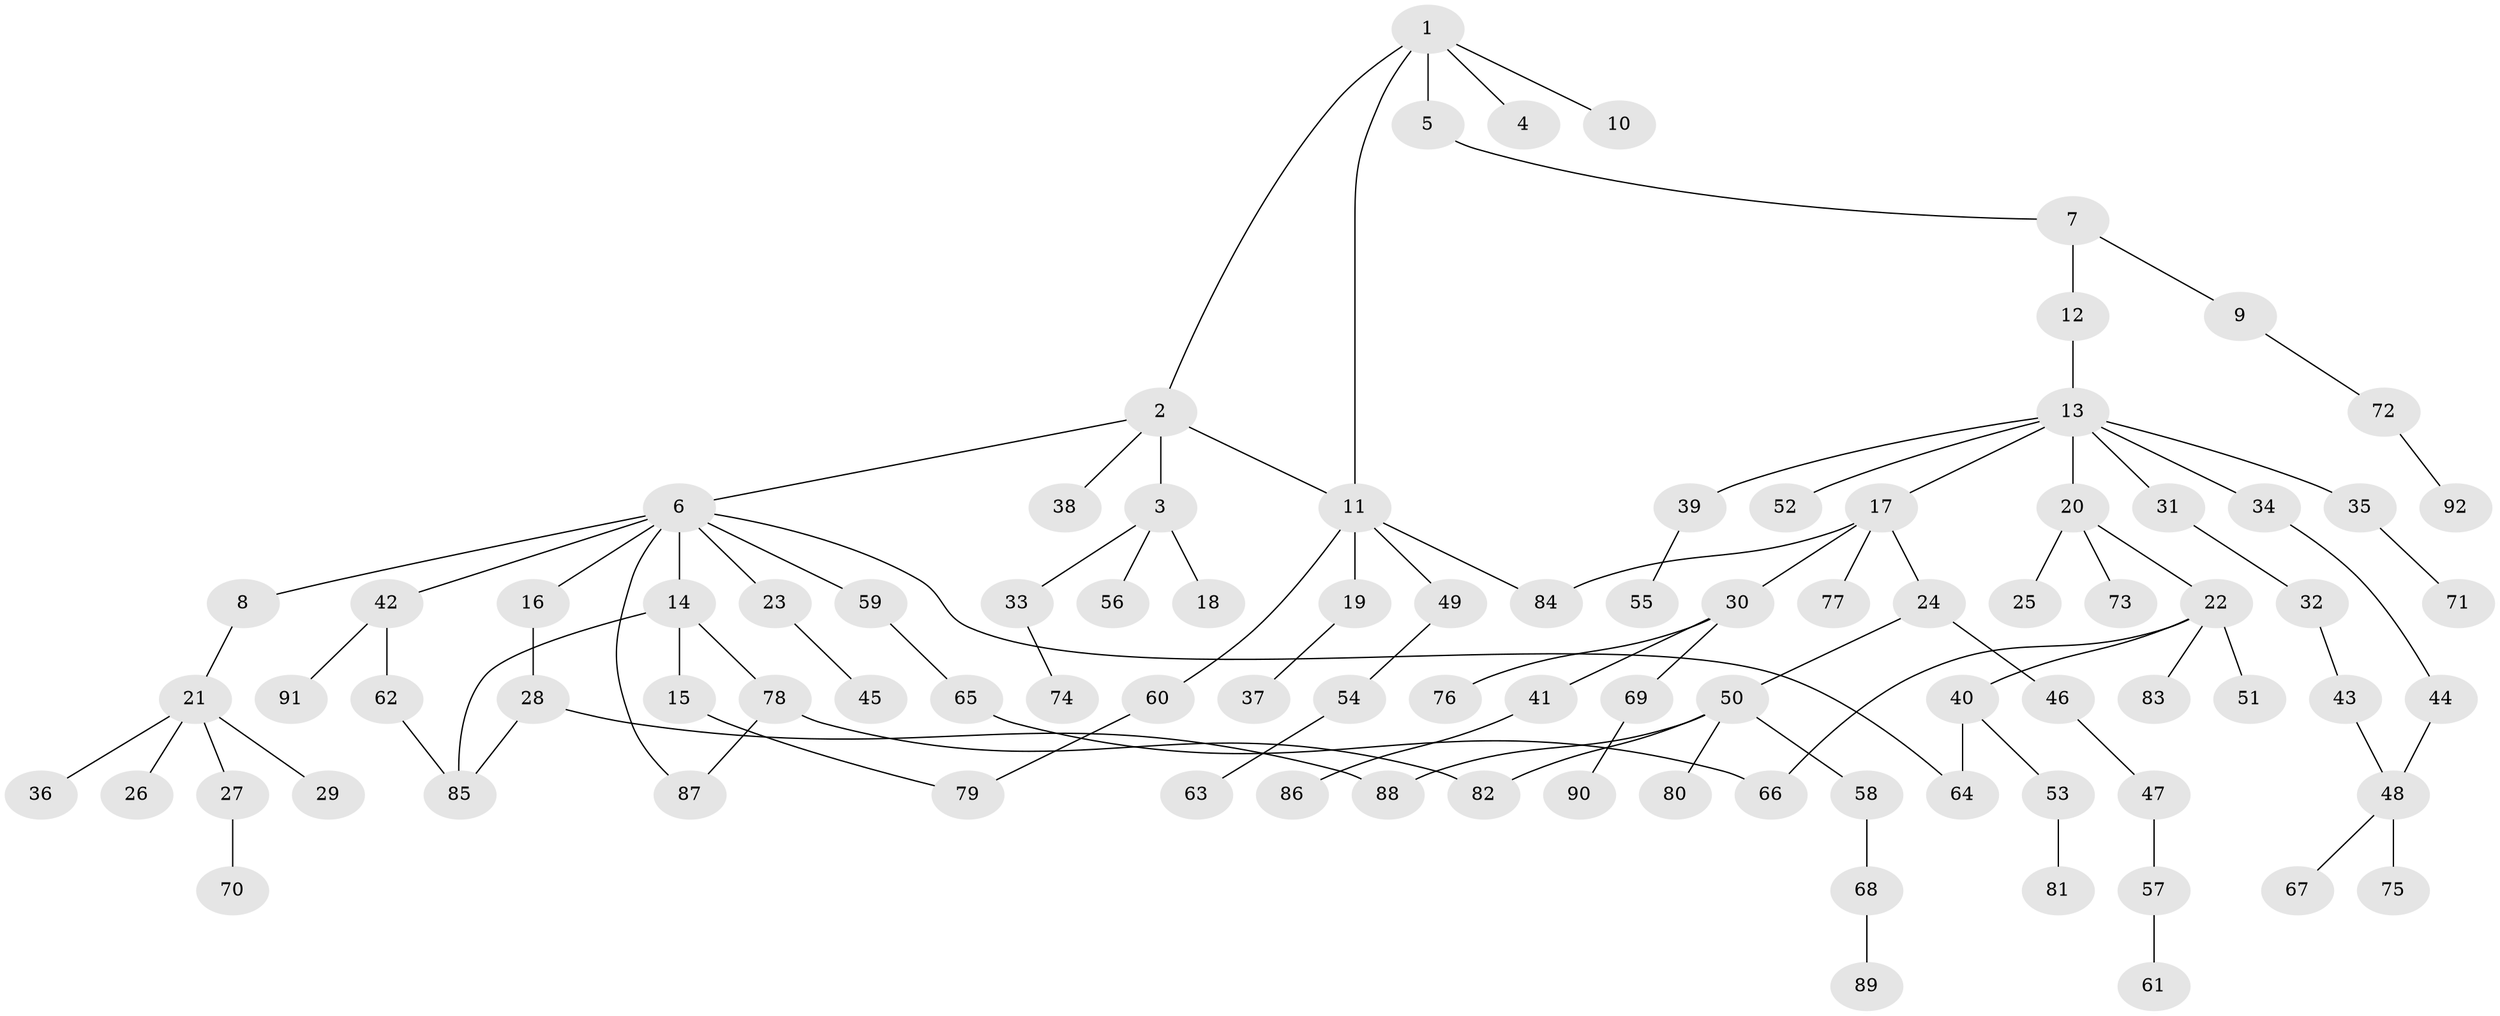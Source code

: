 // original degree distribution, {5: 0.023255813953488372, 4: 0.06976744186046512, 2: 0.40310077519379844, 3: 0.08527131782945736, 9: 0.015503875968992248, 6: 0.031007751937984496, 1: 0.37209302325581395}
// Generated by graph-tools (version 1.1) at 2025/49/03/04/25 22:49:16]
// undirected, 92 vertices, 102 edges
graph export_dot {
  node [color=gray90,style=filled];
  1;
  2;
  3;
  4;
  5;
  6;
  7;
  8;
  9;
  10;
  11;
  12;
  13;
  14;
  15;
  16;
  17;
  18;
  19;
  20;
  21;
  22;
  23;
  24;
  25;
  26;
  27;
  28;
  29;
  30;
  31;
  32;
  33;
  34;
  35;
  36;
  37;
  38;
  39;
  40;
  41;
  42;
  43;
  44;
  45;
  46;
  47;
  48;
  49;
  50;
  51;
  52;
  53;
  54;
  55;
  56;
  57;
  58;
  59;
  60;
  61;
  62;
  63;
  64;
  65;
  66;
  67;
  68;
  69;
  70;
  71;
  72;
  73;
  74;
  75;
  76;
  77;
  78;
  79;
  80;
  81;
  82;
  83;
  84;
  85;
  86;
  87;
  88;
  89;
  90;
  91;
  92;
  1 -- 2 [weight=1.0];
  1 -- 4 [weight=1.0];
  1 -- 5 [weight=1.0];
  1 -- 10 [weight=1.0];
  1 -- 11 [weight=1.0];
  2 -- 3 [weight=1.0];
  2 -- 6 [weight=1.0];
  2 -- 11 [weight=1.0];
  2 -- 38 [weight=1.0];
  3 -- 18 [weight=1.0];
  3 -- 33 [weight=1.0];
  3 -- 56 [weight=1.0];
  5 -- 7 [weight=1.0];
  6 -- 8 [weight=1.0];
  6 -- 14 [weight=1.0];
  6 -- 16 [weight=1.0];
  6 -- 23 [weight=1.0];
  6 -- 42 [weight=1.0];
  6 -- 59 [weight=1.0];
  6 -- 64 [weight=1.0];
  6 -- 87 [weight=1.0];
  7 -- 9 [weight=1.0];
  7 -- 12 [weight=1.0];
  8 -- 21 [weight=1.0];
  9 -- 72 [weight=1.0];
  11 -- 19 [weight=1.0];
  11 -- 49 [weight=1.0];
  11 -- 60 [weight=1.0];
  11 -- 84 [weight=1.0];
  12 -- 13 [weight=1.0];
  13 -- 17 [weight=1.0];
  13 -- 20 [weight=1.0];
  13 -- 31 [weight=1.0];
  13 -- 34 [weight=1.0];
  13 -- 35 [weight=1.0];
  13 -- 39 [weight=1.0];
  13 -- 52 [weight=1.0];
  14 -- 15 [weight=1.0];
  14 -- 78 [weight=1.0];
  14 -- 85 [weight=1.0];
  15 -- 79 [weight=1.0];
  16 -- 28 [weight=1.0];
  17 -- 24 [weight=1.0];
  17 -- 30 [weight=1.0];
  17 -- 77 [weight=1.0];
  17 -- 84 [weight=1.0];
  19 -- 37 [weight=1.0];
  20 -- 22 [weight=1.0];
  20 -- 25 [weight=1.0];
  20 -- 73 [weight=1.0];
  21 -- 26 [weight=1.0];
  21 -- 27 [weight=1.0];
  21 -- 29 [weight=1.0];
  21 -- 36 [weight=1.0];
  22 -- 40 [weight=1.0];
  22 -- 51 [weight=1.0];
  22 -- 66 [weight=1.0];
  22 -- 83 [weight=1.0];
  23 -- 45 [weight=1.0];
  24 -- 46 [weight=1.0];
  24 -- 50 [weight=1.0];
  27 -- 70 [weight=1.0];
  28 -- 85 [weight=1.0];
  28 -- 88 [weight=1.0];
  30 -- 41 [weight=1.0];
  30 -- 69 [weight=1.0];
  30 -- 76 [weight=1.0];
  31 -- 32 [weight=1.0];
  32 -- 43 [weight=1.0];
  33 -- 74 [weight=1.0];
  34 -- 44 [weight=1.0];
  35 -- 71 [weight=1.0];
  39 -- 55 [weight=1.0];
  40 -- 53 [weight=1.0];
  40 -- 64 [weight=1.0];
  41 -- 86 [weight=1.0];
  42 -- 62 [weight=1.0];
  42 -- 91 [weight=1.0];
  43 -- 48 [weight=1.0];
  44 -- 48 [weight=1.0];
  46 -- 47 [weight=1.0];
  47 -- 57 [weight=1.0];
  48 -- 67 [weight=1.0];
  48 -- 75 [weight=1.0];
  49 -- 54 [weight=1.0];
  50 -- 58 [weight=1.0];
  50 -- 80 [weight=1.0];
  50 -- 82 [weight=1.0];
  50 -- 88 [weight=1.0];
  53 -- 81 [weight=1.0];
  54 -- 63 [weight=1.0];
  57 -- 61 [weight=1.0];
  58 -- 68 [weight=1.0];
  59 -- 65 [weight=1.0];
  60 -- 79 [weight=1.0];
  62 -- 85 [weight=1.0];
  65 -- 66 [weight=1.0];
  68 -- 89 [weight=1.0];
  69 -- 90 [weight=1.0];
  72 -- 92 [weight=1.0];
  78 -- 82 [weight=1.0];
  78 -- 87 [weight=1.0];
}
